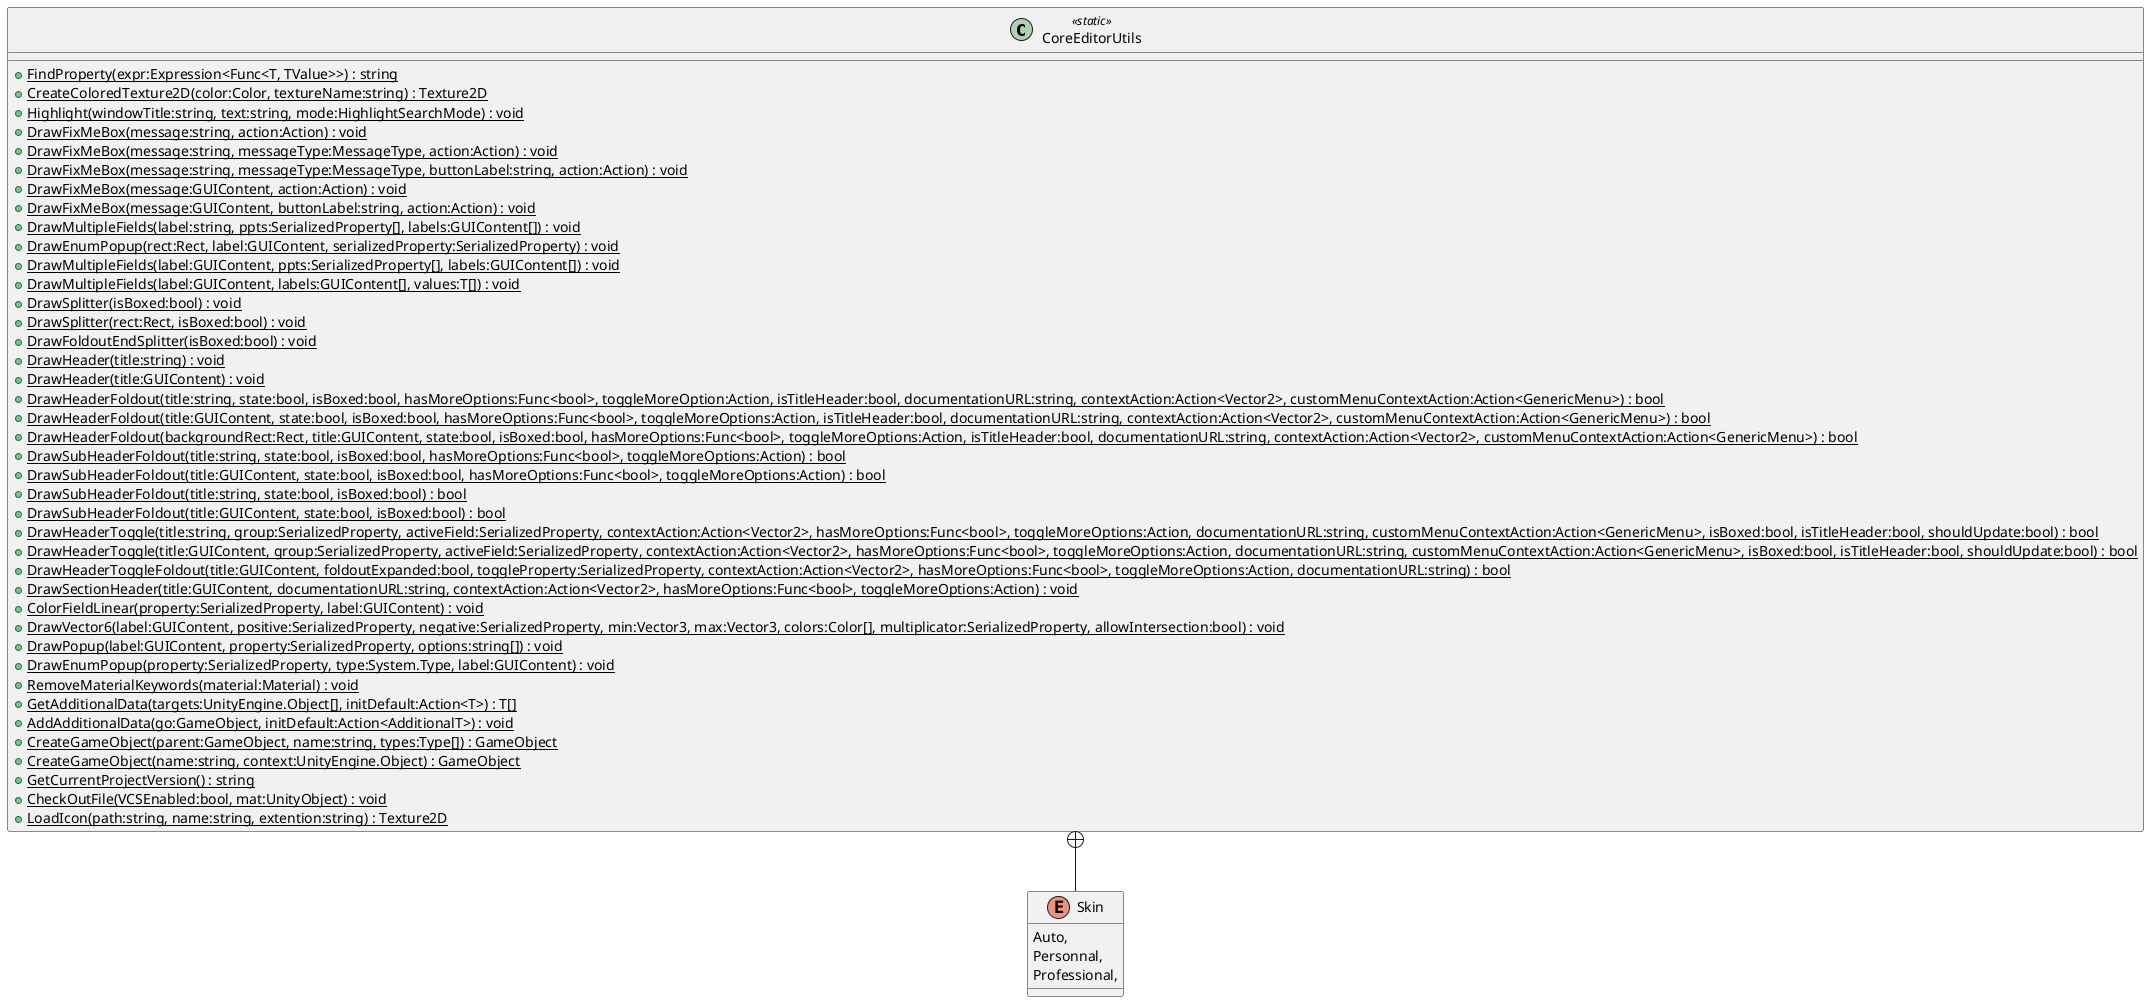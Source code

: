 @startuml
class CoreEditorUtils <<static>> {
    + {static} FindProperty(expr:Expression<Func<T, TValue>>) : string
    + {static} CreateColoredTexture2D(color:Color, textureName:string) : Texture2D
    + {static} Highlight(windowTitle:string, text:string, mode:HighlightSearchMode) : void
    + {static} DrawFixMeBox(message:string, action:Action) : void
    + {static} DrawFixMeBox(message:string, messageType:MessageType, action:Action) : void
    + {static} DrawFixMeBox(message:string, messageType:MessageType, buttonLabel:string, action:Action) : void
    + {static} DrawFixMeBox(message:GUIContent, action:Action) : void
    + {static} DrawFixMeBox(message:GUIContent, buttonLabel:string, action:Action) : void
    + {static} DrawMultipleFields(label:string, ppts:SerializedProperty[], labels:GUIContent[]) : void
    + {static} DrawEnumPopup(rect:Rect, label:GUIContent, serializedProperty:SerializedProperty) : void
    + {static} DrawMultipleFields(label:GUIContent, ppts:SerializedProperty[], labels:GUIContent[]) : void
    + {static} DrawMultipleFields(label:GUIContent, labels:GUIContent[], values:T[]) : void
    + {static} DrawSplitter(isBoxed:bool) : void
    + {static} DrawSplitter(rect:Rect, isBoxed:bool) : void
    + {static} DrawFoldoutEndSplitter(isBoxed:bool) : void
    + {static} DrawHeader(title:string) : void
    + {static} DrawHeader(title:GUIContent) : void
    + {static} DrawHeaderFoldout(title:string, state:bool, isBoxed:bool, hasMoreOptions:Func<bool>, toggleMoreOption:Action, isTitleHeader:bool, documentationURL:string, contextAction:Action<Vector2>, customMenuContextAction:Action<GenericMenu>) : bool
    + {static} DrawHeaderFoldout(title:GUIContent, state:bool, isBoxed:bool, hasMoreOptions:Func<bool>, toggleMoreOptions:Action, isTitleHeader:bool, documentationURL:string, contextAction:Action<Vector2>, customMenuContextAction:Action<GenericMenu>) : bool
    + {static} DrawHeaderFoldout(backgroundRect:Rect, title:GUIContent, state:bool, isBoxed:bool, hasMoreOptions:Func<bool>, toggleMoreOptions:Action, isTitleHeader:bool, documentationURL:string, contextAction:Action<Vector2>, customMenuContextAction:Action<GenericMenu>) : bool
    + {static} DrawSubHeaderFoldout(title:string, state:bool, isBoxed:bool, hasMoreOptions:Func<bool>, toggleMoreOptions:Action) : bool
    + {static} DrawSubHeaderFoldout(title:GUIContent, state:bool, isBoxed:bool, hasMoreOptions:Func<bool>, toggleMoreOptions:Action) : bool
    + {static} DrawSubHeaderFoldout(title:string, state:bool, isBoxed:bool) : bool
    + {static} DrawSubHeaderFoldout(title:GUIContent, state:bool, isBoxed:bool) : bool
    + {static} DrawHeaderToggle(title:string, group:SerializedProperty, activeField:SerializedProperty, contextAction:Action<Vector2>, hasMoreOptions:Func<bool>, toggleMoreOptions:Action, documentationURL:string, customMenuContextAction:Action<GenericMenu>, isBoxed:bool, isTitleHeader:bool, shouldUpdate:bool) : bool
    + {static} DrawHeaderToggle(title:GUIContent, group:SerializedProperty, activeField:SerializedProperty, contextAction:Action<Vector2>, hasMoreOptions:Func<bool>, toggleMoreOptions:Action, documentationURL:string, customMenuContextAction:Action<GenericMenu>, isBoxed:bool, isTitleHeader:bool, shouldUpdate:bool) : bool
    + {static} DrawHeaderToggleFoldout(title:GUIContent, foldoutExpanded:bool, toggleProperty:SerializedProperty, contextAction:Action<Vector2>, hasMoreOptions:Func<bool>, toggleMoreOptions:Action, documentationURL:string) : bool
    + {static} DrawSectionHeader(title:GUIContent, documentationURL:string, contextAction:Action<Vector2>, hasMoreOptions:Func<bool>, toggleMoreOptions:Action) : void
    {static} + ColorFieldLinear(property:SerializedProperty, label:GUIContent) : void
    + {static} DrawVector6(label:GUIContent, positive:SerializedProperty, negative:SerializedProperty, min:Vector3, max:Vector3, colors:Color[], multiplicator:SerializedProperty, allowIntersection:bool) : void
    + {static} DrawPopup(label:GUIContent, property:SerializedProperty, options:string[]) : void
    + {static} DrawEnumPopup(property:SerializedProperty, type:System.Type, label:GUIContent) : void
    + {static} RemoveMaterialKeywords(material:Material) : void
    + {static} GetAdditionalData(targets:UnityEngine.Object[], initDefault:Action<T>) : T[]
    + {static} AddAdditionalData(go:GameObject, initDefault:Action<AdditionalT>) : void
    + {static} CreateGameObject(parent:GameObject, name:string, types:Type[]) : GameObject
    + {static} CreateGameObject(name:string, context:UnityEngine.Object) : GameObject
    {static} + GetCurrentProjectVersion() : string
    {static} + CheckOutFile(VCSEnabled:bool, mat:UnityObject) : void
    + {static} LoadIcon(path:string, name:string, extention:string) : Texture2D
}
enum Skin {
    Auto,
    Personnal,
    Professional,
}
CoreEditorUtils +-- Skin
@enduml
